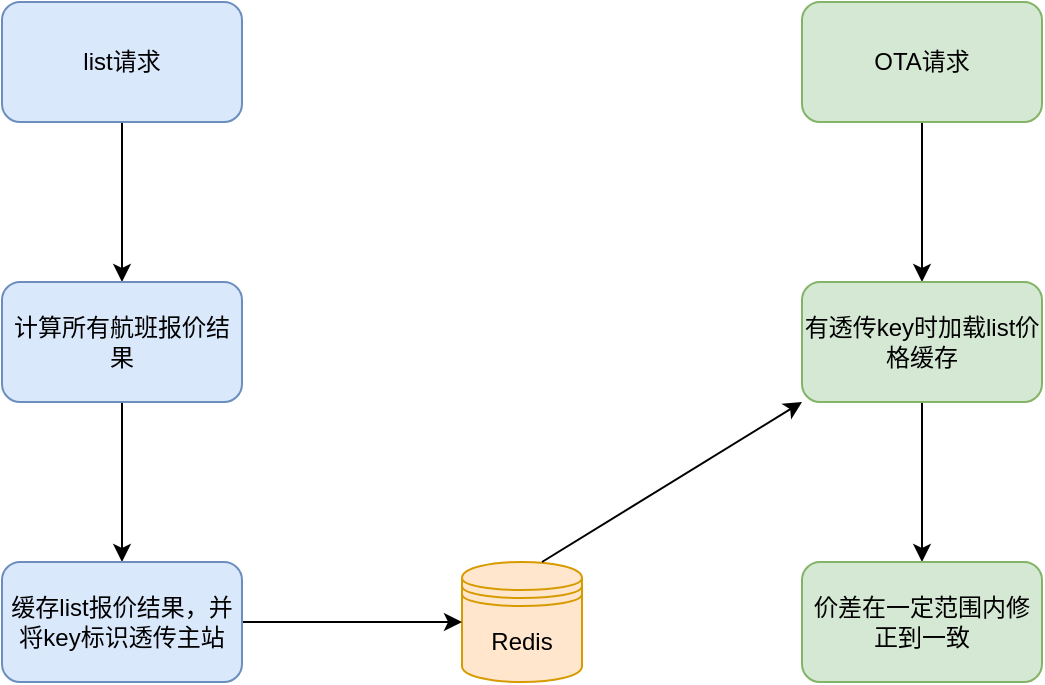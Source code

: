 <mxfile version="24.8.8">
  <diagram name="第 1 页" id="cJT-IbPUhvd6bTN6g1gp">
    <mxGraphModel dx="1026" dy="588" grid="1" gridSize="10" guides="1" tooltips="1" connect="1" arrows="1" fold="1" page="1" pageScale="1" pageWidth="1169" pageHeight="827" math="0" shadow="0">
      <root>
        <mxCell id="0" />
        <mxCell id="1" parent="0" />
        <mxCell id="lY2qgF6DHtgKnWkCwjBA-3" value="" style="edgeStyle=orthogonalEdgeStyle;rounded=0;orthogonalLoop=1;jettySize=auto;html=1;" edge="1" parent="1" source="lY2qgF6DHtgKnWkCwjBA-1" target="lY2qgF6DHtgKnWkCwjBA-2">
          <mxGeometry relative="1" as="geometry" />
        </mxCell>
        <mxCell id="lY2qgF6DHtgKnWkCwjBA-1" value="list请求" style="rounded=1;whiteSpace=wrap;html=1;fillColor=#dae8fc;strokeColor=#6c8ebf;" vertex="1" parent="1">
          <mxGeometry x="460" y="280" width="120" height="60" as="geometry" />
        </mxCell>
        <mxCell id="lY2qgF6DHtgKnWkCwjBA-6" value="" style="edgeStyle=orthogonalEdgeStyle;rounded=0;orthogonalLoop=1;jettySize=auto;html=1;" edge="1" parent="1" source="lY2qgF6DHtgKnWkCwjBA-2" target="lY2qgF6DHtgKnWkCwjBA-5">
          <mxGeometry relative="1" as="geometry" />
        </mxCell>
        <mxCell id="lY2qgF6DHtgKnWkCwjBA-2" value="计算所有航班报价结果" style="whiteSpace=wrap;html=1;rounded=1;fillColor=#dae8fc;strokeColor=#6c8ebf;" vertex="1" parent="1">
          <mxGeometry x="460" y="420" width="120" height="60" as="geometry" />
        </mxCell>
        <mxCell id="lY2qgF6DHtgKnWkCwjBA-4" value="Redis" style="shape=datastore;whiteSpace=wrap;html=1;fillColor=#ffe6cc;strokeColor=#d79b00;" vertex="1" parent="1">
          <mxGeometry x="690" y="560" width="60" height="60" as="geometry" />
        </mxCell>
        <mxCell id="lY2qgF6DHtgKnWkCwjBA-7" value="" style="edgeStyle=orthogonalEdgeStyle;rounded=0;orthogonalLoop=1;jettySize=auto;html=1;" edge="1" parent="1" source="lY2qgF6DHtgKnWkCwjBA-5" target="lY2qgF6DHtgKnWkCwjBA-4">
          <mxGeometry relative="1" as="geometry" />
        </mxCell>
        <mxCell id="lY2qgF6DHtgKnWkCwjBA-5" value="缓存list报价结果，并将key标识透传主站" style="whiteSpace=wrap;html=1;rounded=1;fillColor=#dae8fc;strokeColor=#6c8ebf;" vertex="1" parent="1">
          <mxGeometry x="460" y="560" width="120" height="60" as="geometry" />
        </mxCell>
        <mxCell id="lY2qgF6DHtgKnWkCwjBA-10" value="" style="edgeStyle=orthogonalEdgeStyle;rounded=0;orthogonalLoop=1;jettySize=auto;html=1;" edge="1" parent="1" source="lY2qgF6DHtgKnWkCwjBA-8" target="lY2qgF6DHtgKnWkCwjBA-9">
          <mxGeometry relative="1" as="geometry" />
        </mxCell>
        <mxCell id="lY2qgF6DHtgKnWkCwjBA-8" value="OTA请求" style="rounded=1;whiteSpace=wrap;html=1;fillColor=#d5e8d4;strokeColor=#82b366;" vertex="1" parent="1">
          <mxGeometry x="860" y="280" width="120" height="60" as="geometry" />
        </mxCell>
        <mxCell id="lY2qgF6DHtgKnWkCwjBA-13" value="" style="edgeStyle=orthogonalEdgeStyle;rounded=0;orthogonalLoop=1;jettySize=auto;html=1;" edge="1" parent="1" source="lY2qgF6DHtgKnWkCwjBA-9" target="lY2qgF6DHtgKnWkCwjBA-12">
          <mxGeometry relative="1" as="geometry" />
        </mxCell>
        <mxCell id="lY2qgF6DHtgKnWkCwjBA-9" value="有透传key时加载list价格缓存" style="rounded=1;whiteSpace=wrap;html=1;fillColor=#d5e8d4;strokeColor=#82b366;" vertex="1" parent="1">
          <mxGeometry x="860" y="420" width="120" height="60" as="geometry" />
        </mxCell>
        <mxCell id="lY2qgF6DHtgKnWkCwjBA-11" value="" style="endArrow=classic;html=1;rounded=0;entryX=0;entryY=1;entryDx=0;entryDy=0;" edge="1" parent="1" target="lY2qgF6DHtgKnWkCwjBA-9">
          <mxGeometry width="50" height="50" relative="1" as="geometry">
            <mxPoint x="730" y="560" as="sourcePoint" />
            <mxPoint x="780" y="510" as="targetPoint" />
          </mxGeometry>
        </mxCell>
        <mxCell id="lY2qgF6DHtgKnWkCwjBA-12" value="价差在一定范围内修正到一致" style="rounded=1;whiteSpace=wrap;html=1;fillColor=#d5e8d4;strokeColor=#82b366;" vertex="1" parent="1">
          <mxGeometry x="860" y="560" width="120" height="60" as="geometry" />
        </mxCell>
      </root>
    </mxGraphModel>
  </diagram>
</mxfile>
